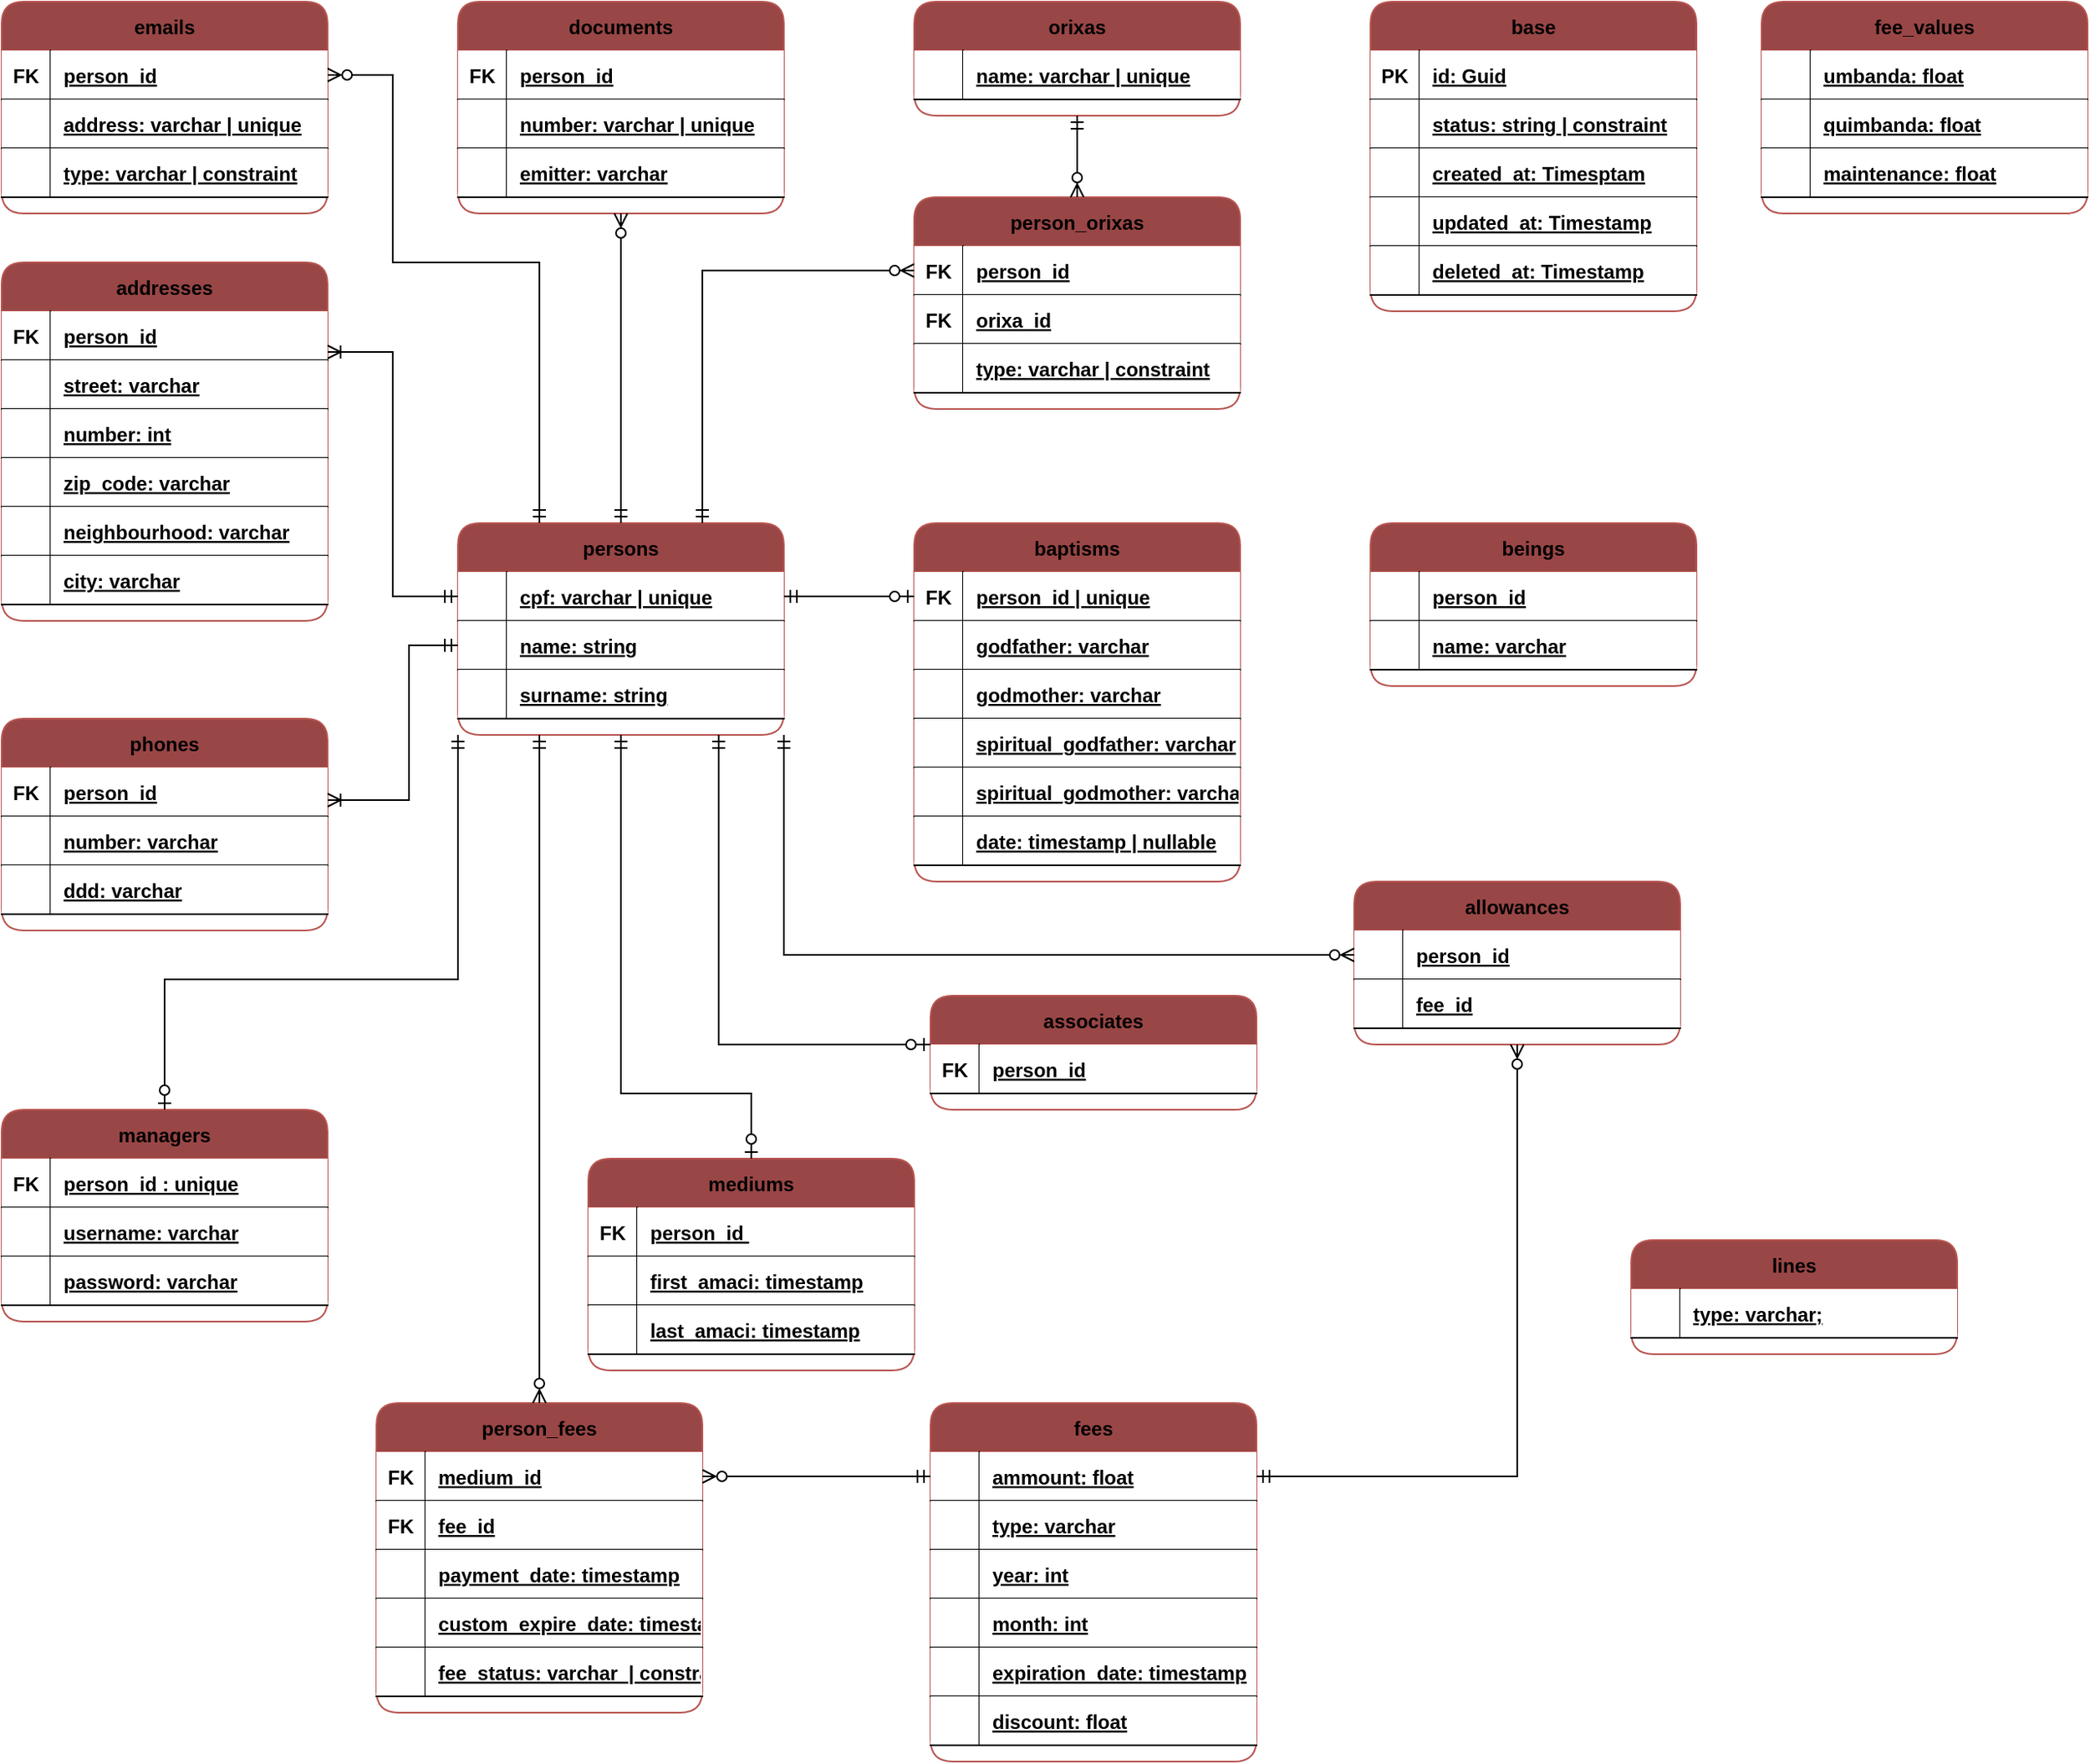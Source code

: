 <mxfile version="20.5.3" type="embed"><diagram id="23iRSUPoRavnBvh4doch" name="Page-1"><mxGraphModel dx="1576" dy="907" grid="1" gridSize="10" guides="1" tooltips="1" connect="1" arrows="1" fold="1" page="1" pageScale="1" pageWidth="5000" pageHeight="5000" math="0" shadow="0"><root><mxCell id="0"/><mxCell id="1" parent="0"/><mxCell id="2" value="persons" style="shape=table;startSize=30;container=1;collapsible=1;childLayout=tableLayout;fixedRows=1;rowLines=0;fontStyle=1;align=center;resizeLast=1;fillColor=#994646;strokeColor=#b85450;rounded=1;gradientColor=none;" parent="1" vertex="1"><mxGeometry x="320" y="320" width="200" height="130" as="geometry"/></mxCell><mxCell id="6" value="" style="shape=tableRow;horizontal=0;startSize=0;swimlaneHead=0;swimlaneBody=0;fillColor=none;collapsible=0;dropTarget=0;points=[[0,0.5],[1,0.5]];portConstraint=eastwest;top=0;left=0;right=0;bottom=0;" parent="2" vertex="1"><mxGeometry y="30" width="200" height="30" as="geometry"/></mxCell><mxCell id="7" value="" style="shape=partialRectangle;connectable=0;top=0;left=0;bottom=1;right=1;editable=1;overflow=hidden;fontStyle=1" parent="6" vertex="1"><mxGeometry width="30" height="30" as="geometry"><mxRectangle width="30" height="30" as="alternateBounds"/></mxGeometry></mxCell><mxCell id="8" value="cpf: varchar | unique" style="shape=partialRectangle;connectable=0;top=0;left=0;bottom=1;right=0;align=left;spacingLeft=6;overflow=hidden;fontStyle=5" parent="6" vertex="1"><mxGeometry x="30" width="170" height="30" as="geometry"><mxRectangle width="170" height="30" as="alternateBounds"/></mxGeometry></mxCell><mxCell id="109" value="" style="shape=tableRow;horizontal=0;startSize=0;swimlaneHead=0;swimlaneBody=0;fillColor=none;collapsible=0;dropTarget=0;points=[[0,0.5],[1,0.5]];portConstraint=eastwest;top=0;left=0;right=0;bottom=0;" parent="2" vertex="1"><mxGeometry y="60" width="200" height="30" as="geometry"/></mxCell><mxCell id="110" value="" style="shape=partialRectangle;connectable=0;top=0;left=0;bottom=1;right=1;editable=1;overflow=hidden;fontStyle=1" parent="109" vertex="1"><mxGeometry width="30" height="30" as="geometry"><mxRectangle width="30" height="30" as="alternateBounds"/></mxGeometry></mxCell><mxCell id="111" value="name: string" style="shape=partialRectangle;connectable=0;top=0;left=0;bottom=1;right=0;align=left;spacingLeft=6;overflow=hidden;fontStyle=5" parent="109" vertex="1"><mxGeometry x="30" width="170" height="30" as="geometry"><mxRectangle width="170" height="30" as="alternateBounds"/></mxGeometry></mxCell><mxCell id="9" value="" style="shape=tableRow;horizontal=0;startSize=0;swimlaneHead=0;swimlaneBody=0;fillColor=none;collapsible=0;dropTarget=0;points=[[0,0.5],[1,0.5]];portConstraint=eastwest;top=0;left=0;right=0;bottom=0;" parent="2" vertex="1"><mxGeometry y="90" width="200" height="30" as="geometry"/></mxCell><mxCell id="10" value="" style="shape=partialRectangle;connectable=0;top=0;left=0;bottom=1;right=1;editable=1;overflow=hidden;fontStyle=1" parent="9" vertex="1"><mxGeometry width="30" height="30" as="geometry"><mxRectangle width="30" height="30" as="alternateBounds"/></mxGeometry></mxCell><mxCell id="11" value="surname: string" style="shape=partialRectangle;connectable=0;top=0;left=0;bottom=1;right=0;align=left;spacingLeft=6;overflow=hidden;fontStyle=5" parent="9" vertex="1"><mxGeometry x="30" width="170" height="30" as="geometry"><mxRectangle width="170" height="30" as="alternateBounds"/></mxGeometry></mxCell><mxCell id="12" value="documents" style="shape=table;startSize=30;container=1;collapsible=1;childLayout=tableLayout;fixedRows=1;rowLines=0;fontStyle=1;align=center;resizeLast=1;fillColor=#994646;strokeColor=#b85450;rounded=1;gradientColor=none;" parent="1" vertex="1"><mxGeometry x="320" width="200" height="130" as="geometry"/></mxCell><mxCell id="13" value="" style="shape=tableRow;horizontal=0;startSize=0;swimlaneHead=0;swimlaneBody=0;fillColor=none;collapsible=0;dropTarget=0;points=[[0,0.5],[1,0.5]];portConstraint=eastwest;top=0;left=0;right=0;bottom=0;" parent="12" vertex="1"><mxGeometry y="30" width="200" height="30" as="geometry"/></mxCell><mxCell id="14" value="FK" style="shape=partialRectangle;connectable=0;top=0;left=0;bottom=1;right=1;editable=1;overflow=hidden;fontStyle=1" parent="13" vertex="1"><mxGeometry width="30" height="30" as="geometry"><mxRectangle width="30" height="30" as="alternateBounds"/></mxGeometry></mxCell><mxCell id="15" value="person_id" style="shape=partialRectangle;connectable=0;top=0;left=0;bottom=1;right=0;align=left;spacingLeft=6;overflow=hidden;fontStyle=5" parent="13" vertex="1"><mxGeometry x="30" width="170" height="30" as="geometry"><mxRectangle width="170" height="30" as="alternateBounds"/></mxGeometry></mxCell><mxCell id="87" value="" style="shape=tableRow;horizontal=0;startSize=0;swimlaneHead=0;swimlaneBody=0;fillColor=none;collapsible=0;dropTarget=0;points=[[0,0.5],[1,0.5]];portConstraint=eastwest;top=0;left=0;right=0;bottom=0;" parent="12" vertex="1"><mxGeometry y="60" width="200" height="30" as="geometry"/></mxCell><mxCell id="88" value="" style="shape=partialRectangle;connectable=0;top=0;left=0;bottom=1;right=1;editable=1;overflow=hidden;fontStyle=1" parent="87" vertex="1"><mxGeometry width="30" height="30" as="geometry"><mxRectangle width="30" height="30" as="alternateBounds"/></mxGeometry></mxCell><mxCell id="89" value="number: varchar | unique" style="shape=partialRectangle;connectable=0;top=0;left=0;bottom=1;right=0;align=left;spacingLeft=6;overflow=hidden;fontStyle=5" parent="87" vertex="1"><mxGeometry x="30" width="170" height="30" as="geometry"><mxRectangle width="170" height="30" as="alternateBounds"/></mxGeometry></mxCell><mxCell id="66" value="" style="shape=tableRow;horizontal=0;startSize=0;swimlaneHead=0;swimlaneBody=0;fillColor=none;collapsible=0;dropTarget=0;points=[[0,0.5],[1,0.5]];portConstraint=eastwest;top=0;left=0;right=0;bottom=0;" parent="12" vertex="1"><mxGeometry y="90" width="200" height="30" as="geometry"/></mxCell><mxCell id="67" value="" style="shape=partialRectangle;connectable=0;top=0;left=0;bottom=1;right=1;editable=1;overflow=hidden;fontStyle=1" parent="66" vertex="1"><mxGeometry width="30" height="30" as="geometry"><mxRectangle width="30" height="30" as="alternateBounds"/></mxGeometry></mxCell><mxCell id="68" value="emitter: varchar" style="shape=partialRectangle;connectable=0;top=0;left=0;bottom=1;right=0;align=left;spacingLeft=6;overflow=hidden;fontStyle=5" parent="66" vertex="1"><mxGeometry x="30" width="170" height="30" as="geometry"><mxRectangle width="170" height="30" as="alternateBounds"/></mxGeometry></mxCell><mxCell id="16" value="base" style="shape=table;startSize=30;container=1;collapsible=1;childLayout=tableLayout;fixedRows=1;rowLines=0;fontStyle=1;align=center;resizeLast=1;fillColor=#994646;strokeColor=#b85450;rounded=1;gradientColor=none;" parent="1" vertex="1"><mxGeometry x="880" width="200" height="190" as="geometry"/></mxCell><mxCell id="17" value="" style="shape=tableRow;horizontal=0;startSize=0;swimlaneHead=0;swimlaneBody=0;fillColor=none;collapsible=0;dropTarget=0;points=[[0,0.5],[1,0.5]];portConstraint=eastwest;top=0;left=0;right=0;bottom=0;" parent="16" vertex="1"><mxGeometry y="30" width="200" height="30" as="geometry"/></mxCell><mxCell id="18" value="PK" style="shape=partialRectangle;connectable=0;top=0;left=0;bottom=1;right=1;editable=1;overflow=hidden;fontStyle=1" parent="17" vertex="1"><mxGeometry width="30" height="30" as="geometry"><mxRectangle width="30" height="30" as="alternateBounds"/></mxGeometry></mxCell><mxCell id="19" value="id: Guid" style="shape=partialRectangle;connectable=0;top=0;left=0;bottom=1;right=0;align=left;spacingLeft=6;overflow=hidden;fontStyle=5" parent="17" vertex="1"><mxGeometry x="30" width="170" height="30" as="geometry"><mxRectangle width="170" height="30" as="alternateBounds"/></mxGeometry></mxCell><mxCell id="20" value="" style="shape=tableRow;horizontal=0;startSize=0;swimlaneHead=0;swimlaneBody=0;fillColor=none;collapsible=0;dropTarget=0;points=[[0,0.5],[1,0.5]];portConstraint=eastwest;top=0;left=0;right=0;bottom=0;" parent="16" vertex="1"><mxGeometry y="60" width="200" height="30" as="geometry"/></mxCell><mxCell id="21" value="" style="shape=partialRectangle;connectable=0;top=0;left=0;bottom=1;right=1;editable=1;overflow=hidden;fontStyle=1" parent="20" vertex="1"><mxGeometry width="30" height="30" as="geometry"><mxRectangle width="30" height="30" as="alternateBounds"/></mxGeometry></mxCell><mxCell id="22" value="status: string | constraint" style="shape=partialRectangle;connectable=0;top=0;left=0;bottom=1;right=0;align=left;spacingLeft=6;overflow=hidden;fontStyle=5" parent="20" vertex="1"><mxGeometry x="30" width="170" height="30" as="geometry"><mxRectangle width="170" height="30" as="alternateBounds"/></mxGeometry></mxCell><mxCell id="23" value="" style="shape=tableRow;horizontal=0;startSize=0;swimlaneHead=0;swimlaneBody=0;fillColor=none;collapsible=0;dropTarget=0;points=[[0,0.5],[1,0.5]];portConstraint=eastwest;top=0;left=0;right=0;bottom=0;" parent="16" vertex="1"><mxGeometry y="90" width="200" height="30" as="geometry"/></mxCell><mxCell id="24" value="" style="shape=partialRectangle;connectable=0;top=0;left=0;bottom=1;right=1;editable=1;overflow=hidden;fontStyle=1" parent="23" vertex="1"><mxGeometry width="30" height="30" as="geometry"><mxRectangle width="30" height="30" as="alternateBounds"/></mxGeometry></mxCell><mxCell id="25" value="created_at: Timesptam" style="shape=partialRectangle;connectable=0;top=0;left=0;bottom=1;right=0;align=left;spacingLeft=6;overflow=hidden;fontStyle=5" parent="23" vertex="1"><mxGeometry x="30" width="170" height="30" as="geometry"><mxRectangle width="170" height="30" as="alternateBounds"/></mxGeometry></mxCell><mxCell id="26" value="" style="shape=tableRow;horizontal=0;startSize=0;swimlaneHead=0;swimlaneBody=0;fillColor=none;collapsible=0;dropTarget=0;points=[[0,0.5],[1,0.5]];portConstraint=eastwest;top=0;left=0;right=0;bottom=0;" parent="16" vertex="1"><mxGeometry y="120" width="200" height="30" as="geometry"/></mxCell><mxCell id="27" value="" style="shape=partialRectangle;connectable=0;top=0;left=0;bottom=1;right=1;editable=1;overflow=hidden;fontStyle=1" parent="26" vertex="1"><mxGeometry width="30" height="30" as="geometry"><mxRectangle width="30" height="30" as="alternateBounds"/></mxGeometry></mxCell><mxCell id="28" value="updated_at: Timestamp" style="shape=partialRectangle;connectable=0;top=0;left=0;bottom=1;right=0;align=left;spacingLeft=6;overflow=hidden;fontStyle=5" parent="26" vertex="1"><mxGeometry x="30" width="170" height="30" as="geometry"><mxRectangle width="170" height="30" as="alternateBounds"/></mxGeometry></mxCell><mxCell id="29" value="" style="shape=tableRow;horizontal=0;startSize=0;swimlaneHead=0;swimlaneBody=0;fillColor=none;collapsible=0;dropTarget=0;points=[[0,0.5],[1,0.5]];portConstraint=eastwest;top=0;left=0;right=0;bottom=0;" parent="16" vertex="1"><mxGeometry y="150" width="200" height="30" as="geometry"/></mxCell><mxCell id="30" value="" style="shape=partialRectangle;connectable=0;top=0;left=0;bottom=1;right=1;editable=1;overflow=hidden;fontStyle=1" parent="29" vertex="1"><mxGeometry width="30" height="30" as="geometry"><mxRectangle width="30" height="30" as="alternateBounds"/></mxGeometry></mxCell><mxCell id="31" value="deleted_at: Timestamp" style="shape=partialRectangle;connectable=0;top=0;left=0;bottom=1;right=0;align=left;spacingLeft=6;overflow=hidden;fontStyle=5" parent="29" vertex="1"><mxGeometry x="30" width="170" height="30" as="geometry"><mxRectangle width="170" height="30" as="alternateBounds"/></mxGeometry></mxCell><mxCell id="32" value="managers" style="shape=table;startSize=30;container=1;collapsible=1;childLayout=tableLayout;fixedRows=1;rowLines=0;fontStyle=1;align=center;resizeLast=1;fillColor=#994646;strokeColor=#b85450;rounded=1;gradientColor=none;" parent="1" vertex="1"><mxGeometry x="40" y="680" width="200" height="130" as="geometry"/></mxCell><mxCell id="69" value="" style="shape=tableRow;horizontal=0;startSize=0;swimlaneHead=0;swimlaneBody=0;fillColor=none;collapsible=0;dropTarget=0;points=[[0,0.5],[1,0.5]];portConstraint=eastwest;top=0;left=0;right=0;bottom=0;" parent="32" vertex="1"><mxGeometry y="30" width="200" height="30" as="geometry"/></mxCell><mxCell id="70" value="FK" style="shape=partialRectangle;connectable=0;top=0;left=0;bottom=1;right=1;editable=1;overflow=hidden;fontStyle=1" parent="69" vertex="1"><mxGeometry width="30" height="30" as="geometry"><mxRectangle width="30" height="30" as="alternateBounds"/></mxGeometry></mxCell><mxCell id="71" value="person_id : unique" style="shape=partialRectangle;connectable=0;top=0;left=0;bottom=1;right=0;align=left;spacingLeft=6;overflow=hidden;fontStyle=5" parent="69" vertex="1"><mxGeometry x="30" width="170" height="30" as="geometry"><mxRectangle width="170" height="30" as="alternateBounds"/></mxGeometry></mxCell><mxCell id="75" value="" style="shape=tableRow;horizontal=0;startSize=0;swimlaneHead=0;swimlaneBody=0;fillColor=none;collapsible=0;dropTarget=0;points=[[0,0.5],[1,0.5]];portConstraint=eastwest;top=0;left=0;right=0;bottom=0;" parent="32" vertex="1"><mxGeometry y="60" width="200" height="30" as="geometry"/></mxCell><mxCell id="76" value="" style="shape=partialRectangle;connectable=0;top=0;left=0;bottom=1;right=1;editable=1;overflow=hidden;fontStyle=1" parent="75" vertex="1"><mxGeometry width="30" height="30" as="geometry"><mxRectangle width="30" height="30" as="alternateBounds"/></mxGeometry></mxCell><mxCell id="77" value="username: varchar" style="shape=partialRectangle;connectable=0;top=0;left=0;bottom=1;right=0;align=left;spacingLeft=6;overflow=hidden;fontStyle=5" parent="75" vertex="1"><mxGeometry x="30" width="170" height="30" as="geometry"><mxRectangle width="170" height="30" as="alternateBounds"/></mxGeometry></mxCell><mxCell id="33" value="" style="shape=tableRow;horizontal=0;startSize=0;swimlaneHead=0;swimlaneBody=0;fillColor=none;collapsible=0;dropTarget=0;points=[[0,0.5],[1,0.5]];portConstraint=eastwest;top=0;left=0;right=0;bottom=0;" parent="32" vertex="1"><mxGeometry y="90" width="200" height="30" as="geometry"/></mxCell><mxCell id="34" value="" style="shape=partialRectangle;connectable=0;top=0;left=0;bottom=1;right=1;editable=1;overflow=hidden;fontStyle=1" parent="33" vertex="1"><mxGeometry width="30" height="30" as="geometry"><mxRectangle width="30" height="30" as="alternateBounds"/></mxGeometry></mxCell><mxCell id="35" value="password: varchar" style="shape=partialRectangle;connectable=0;top=0;left=0;bottom=1;right=0;align=left;spacingLeft=6;overflow=hidden;fontStyle=5" parent="33" vertex="1"><mxGeometry x="30" width="170" height="30" as="geometry"><mxRectangle width="170" height="30" as="alternateBounds"/></mxGeometry></mxCell><mxCell id="36" value="mediums" style="shape=table;startSize=30;container=1;collapsible=1;childLayout=tableLayout;fixedRows=1;rowLines=0;fontStyle=1;align=center;resizeLast=1;fillColor=#994646;strokeColor=#b85450;rounded=1;gradientColor=none;" parent="1" vertex="1"><mxGeometry x="400" y="710" width="200" height="130" as="geometry"/></mxCell><mxCell id="37" value="" style="shape=tableRow;horizontal=0;startSize=0;swimlaneHead=0;swimlaneBody=0;fillColor=none;collapsible=0;dropTarget=0;points=[[0,0.5],[1,0.5]];portConstraint=eastwest;top=0;left=0;right=0;bottom=0;" parent="36" vertex="1"><mxGeometry y="30" width="200" height="30" as="geometry"/></mxCell><mxCell id="38" value="FK" style="shape=partialRectangle;connectable=0;top=0;left=0;bottom=1;right=1;editable=1;overflow=hidden;fontStyle=1" parent="37" vertex="1"><mxGeometry width="30" height="30" as="geometry"><mxRectangle width="30" height="30" as="alternateBounds"/></mxGeometry></mxCell><mxCell id="39" value="person_id " style="shape=partialRectangle;connectable=0;top=0;left=0;bottom=1;right=0;align=left;spacingLeft=6;overflow=hidden;fontStyle=5" parent="37" vertex="1"><mxGeometry x="30" width="170" height="30" as="geometry"><mxRectangle width="170" height="30" as="alternateBounds"/></mxGeometry></mxCell><mxCell id="184" value="" style="shape=tableRow;horizontal=0;startSize=0;swimlaneHead=0;swimlaneBody=0;fillColor=none;collapsible=0;dropTarget=0;points=[[0,0.5],[1,0.5]];portConstraint=eastwest;top=0;left=0;right=0;bottom=0;" vertex="1" parent="36"><mxGeometry y="60" width="200" height="30" as="geometry"/></mxCell><mxCell id="185" value="" style="shape=partialRectangle;connectable=0;top=0;left=0;bottom=1;right=1;editable=1;overflow=hidden;fontStyle=1" vertex="1" parent="184"><mxGeometry width="30" height="30" as="geometry"><mxRectangle width="30" height="30" as="alternateBounds"/></mxGeometry></mxCell><mxCell id="186" value="first_amaci: timestamp" style="shape=partialRectangle;connectable=0;top=0;left=0;bottom=1;right=0;align=left;spacingLeft=6;overflow=hidden;fontStyle=5" vertex="1" parent="184"><mxGeometry x="30" width="170" height="30" as="geometry"><mxRectangle width="170" height="30" as="alternateBounds"/></mxGeometry></mxCell><mxCell id="190" value="" style="shape=tableRow;horizontal=0;startSize=0;swimlaneHead=0;swimlaneBody=0;fillColor=none;collapsible=0;dropTarget=0;points=[[0,0.5],[1,0.5]];portConstraint=eastwest;top=0;left=0;right=0;bottom=0;" vertex="1" parent="36"><mxGeometry y="90" width="200" height="30" as="geometry"/></mxCell><mxCell id="191" value="" style="shape=partialRectangle;connectable=0;top=0;left=0;bottom=1;right=1;editable=1;overflow=hidden;fontStyle=1" vertex="1" parent="190"><mxGeometry width="30" height="30" as="geometry"><mxRectangle width="30" height="30" as="alternateBounds"/></mxGeometry></mxCell><mxCell id="192" value="last_amaci: timestamp" style="shape=partialRectangle;connectable=0;top=0;left=0;bottom=1;right=0;align=left;spacingLeft=6;overflow=hidden;fontStyle=5" vertex="1" parent="190"><mxGeometry x="30" width="170" height="30" as="geometry"><mxRectangle width="170" height="30" as="alternateBounds"/></mxGeometry></mxCell><mxCell id="40" value="associates" style="shape=table;startSize=30;container=1;collapsible=1;childLayout=tableLayout;fixedRows=1;rowLines=0;fontStyle=1;align=center;resizeLast=1;fillColor=#994646;strokeColor=#b85450;rounded=1;gradientColor=none;" parent="1" vertex="1"><mxGeometry x="610" y="610" width="200" height="70" as="geometry"/></mxCell><mxCell id="41" value="" style="shape=tableRow;horizontal=0;startSize=0;swimlaneHead=0;swimlaneBody=0;fillColor=none;collapsible=0;dropTarget=0;points=[[0,0.5],[1,0.5]];portConstraint=eastwest;top=0;left=0;right=0;bottom=0;" parent="40" vertex="1"><mxGeometry y="30" width="200" height="30" as="geometry"/></mxCell><mxCell id="42" value="FK" style="shape=partialRectangle;connectable=0;top=0;left=0;bottom=1;right=1;editable=1;overflow=hidden;fontStyle=1" parent="41" vertex="1"><mxGeometry width="30" height="30" as="geometry"><mxRectangle width="30" height="30" as="alternateBounds"/></mxGeometry></mxCell><mxCell id="43" value="person_id" style="shape=partialRectangle;connectable=0;top=0;left=0;bottom=1;right=0;align=left;spacingLeft=6;overflow=hidden;fontStyle=5" parent="41" vertex="1"><mxGeometry x="30" width="170" height="30" as="geometry"><mxRectangle width="170" height="30" as="alternateBounds"/></mxGeometry></mxCell><mxCell id="44" value="addresses" style="shape=table;startSize=30;container=1;collapsible=1;childLayout=tableLayout;fixedRows=1;rowLines=0;fontStyle=1;align=center;resizeLast=1;fillColor=#994646;strokeColor=#b85450;rounded=1;gradientColor=none;" parent="1" vertex="1"><mxGeometry x="40" y="160" width="200" height="220" as="geometry"/></mxCell><mxCell id="84" value="" style="shape=tableRow;horizontal=0;startSize=0;swimlaneHead=0;swimlaneBody=0;fillColor=none;collapsible=0;dropTarget=0;points=[[0,0.5],[1,0.5]];portConstraint=eastwest;top=0;left=0;right=0;bottom=0;" parent="44" vertex="1"><mxGeometry y="30" width="200" height="30" as="geometry"/></mxCell><mxCell id="85" value="FK" style="shape=partialRectangle;connectable=0;top=0;left=0;bottom=1;right=1;editable=1;overflow=hidden;fontStyle=1" parent="84" vertex="1"><mxGeometry width="30" height="30" as="geometry"><mxRectangle width="30" height="30" as="alternateBounds"/></mxGeometry></mxCell><mxCell id="86" value="person_id" style="shape=partialRectangle;connectable=0;top=0;left=0;bottom=1;right=0;align=left;spacingLeft=6;overflow=hidden;fontStyle=5" parent="84" vertex="1"><mxGeometry x="30" width="170" height="30" as="geometry"><mxRectangle width="170" height="30" as="alternateBounds"/></mxGeometry></mxCell><mxCell id="99" value="" style="shape=tableRow;horizontal=0;startSize=0;swimlaneHead=0;swimlaneBody=0;fillColor=none;collapsible=0;dropTarget=0;points=[[0,0.5],[1,0.5]];portConstraint=eastwest;top=0;left=0;right=0;bottom=0;" parent="44" vertex="1"><mxGeometry y="60" width="200" height="30" as="geometry"/></mxCell><mxCell id="100" value="" style="shape=partialRectangle;connectable=0;top=0;left=0;bottom=1;right=1;editable=1;overflow=hidden;fontStyle=1" parent="99" vertex="1"><mxGeometry width="30" height="30" as="geometry"><mxRectangle width="30" height="30" as="alternateBounds"/></mxGeometry></mxCell><mxCell id="101" value="street: varchar" style="shape=partialRectangle;connectable=0;top=0;left=0;bottom=1;right=0;align=left;spacingLeft=6;overflow=hidden;fontStyle=5" parent="99" vertex="1"><mxGeometry x="30" width="170" height="30" as="geometry"><mxRectangle width="170" height="30" as="alternateBounds"/></mxGeometry></mxCell><mxCell id="78" value="" style="shape=tableRow;horizontal=0;startSize=0;swimlaneHead=0;swimlaneBody=0;fillColor=none;collapsible=0;dropTarget=0;points=[[0,0.5],[1,0.5]];portConstraint=eastwest;top=0;left=0;right=0;bottom=0;" parent="44" vertex="1"><mxGeometry y="90" width="200" height="30" as="geometry"/></mxCell><mxCell id="79" value="" style="shape=partialRectangle;connectable=0;top=0;left=0;bottom=1;right=1;editable=1;overflow=hidden;fontStyle=1" parent="78" vertex="1"><mxGeometry width="30" height="30" as="geometry"><mxRectangle width="30" height="30" as="alternateBounds"/></mxGeometry></mxCell><mxCell id="80" value="number: int" style="shape=partialRectangle;connectable=0;top=0;left=0;bottom=1;right=0;align=left;spacingLeft=6;overflow=hidden;fontStyle=5" parent="78" vertex="1"><mxGeometry x="30" width="170" height="30" as="geometry"><mxRectangle width="170" height="30" as="alternateBounds"/></mxGeometry></mxCell><mxCell id="81" value="" style="shape=tableRow;horizontal=0;startSize=0;swimlaneHead=0;swimlaneBody=0;fillColor=none;collapsible=0;dropTarget=0;points=[[0,0.5],[1,0.5]];portConstraint=eastwest;top=0;left=0;right=0;bottom=0;" parent="44" vertex="1"><mxGeometry y="120" width="200" height="30" as="geometry"/></mxCell><mxCell id="82" value="" style="shape=partialRectangle;connectable=0;top=0;left=0;bottom=1;right=1;editable=1;overflow=hidden;fontStyle=1" parent="81" vertex="1"><mxGeometry width="30" height="30" as="geometry"><mxRectangle width="30" height="30" as="alternateBounds"/></mxGeometry></mxCell><mxCell id="83" value="zip_code: varchar" style="shape=partialRectangle;connectable=0;top=0;left=0;bottom=1;right=0;align=left;spacingLeft=6;overflow=hidden;fontStyle=5" parent="81" vertex="1"><mxGeometry x="30" width="170" height="30" as="geometry"><mxRectangle width="170" height="30" as="alternateBounds"/></mxGeometry></mxCell><mxCell id="96" value="" style="shape=tableRow;horizontal=0;startSize=0;swimlaneHead=0;swimlaneBody=0;fillColor=none;collapsible=0;dropTarget=0;points=[[0,0.5],[1,0.5]];portConstraint=eastwest;top=0;left=0;right=0;bottom=0;" parent="44" vertex="1"><mxGeometry y="150" width="200" height="30" as="geometry"/></mxCell><mxCell id="97" value="" style="shape=partialRectangle;connectable=0;top=0;left=0;bottom=1;right=1;editable=1;overflow=hidden;fontStyle=1" parent="96" vertex="1"><mxGeometry width="30" height="30" as="geometry"><mxRectangle width="30" height="30" as="alternateBounds"/></mxGeometry></mxCell><mxCell id="98" value="neighbourhood: varchar" style="shape=partialRectangle;connectable=0;top=0;left=0;bottom=1;right=0;align=left;spacingLeft=6;overflow=hidden;fontStyle=5" parent="96" vertex="1"><mxGeometry x="30" width="170" height="30" as="geometry"><mxRectangle width="170" height="30" as="alternateBounds"/></mxGeometry></mxCell><mxCell id="45" value="" style="shape=tableRow;horizontal=0;startSize=0;swimlaneHead=0;swimlaneBody=0;fillColor=none;collapsible=0;dropTarget=0;points=[[0,0.5],[1,0.5]];portConstraint=eastwest;top=0;left=0;right=0;bottom=0;" parent="44" vertex="1"><mxGeometry y="180" width="200" height="30" as="geometry"/></mxCell><mxCell id="46" value="" style="shape=partialRectangle;connectable=0;top=0;left=0;bottom=1;right=1;editable=1;overflow=hidden;fontStyle=1" parent="45" vertex="1"><mxGeometry width="30" height="30" as="geometry"><mxRectangle width="30" height="30" as="alternateBounds"/></mxGeometry></mxCell><mxCell id="47" value="city: varchar" style="shape=partialRectangle;connectable=0;top=0;left=0;bottom=1;right=0;align=left;spacingLeft=6;overflow=hidden;fontStyle=5" parent="45" vertex="1"><mxGeometry x="30" width="170" height="30" as="geometry"><mxRectangle width="170" height="30" as="alternateBounds"/></mxGeometry></mxCell><mxCell id="48" value="phones" style="shape=table;startSize=30;container=1;collapsible=1;childLayout=tableLayout;fixedRows=1;rowLines=0;fontStyle=1;align=center;resizeLast=1;fillColor=#994646;strokeColor=#b85450;rounded=1;gradientColor=none;" parent="1" vertex="1"><mxGeometry x="40" y="440" width="200" height="130" as="geometry"/></mxCell><mxCell id="90" value="" style="shape=tableRow;horizontal=0;startSize=0;swimlaneHead=0;swimlaneBody=0;fillColor=none;collapsible=0;dropTarget=0;points=[[0,0.5],[1,0.5]];portConstraint=eastwest;top=0;left=0;right=0;bottom=0;" parent="48" vertex="1"><mxGeometry y="30" width="200" height="30" as="geometry"/></mxCell><mxCell id="91" value="FK" style="shape=partialRectangle;connectable=0;top=0;left=0;bottom=1;right=1;editable=1;overflow=hidden;fontStyle=1" parent="90" vertex="1"><mxGeometry width="30" height="30" as="geometry"><mxRectangle width="30" height="30" as="alternateBounds"/></mxGeometry></mxCell><mxCell id="92" value="person_id" style="shape=partialRectangle;connectable=0;top=0;left=0;bottom=1;right=0;align=left;spacingLeft=6;overflow=hidden;fontStyle=5" parent="90" vertex="1"><mxGeometry x="30" width="170" height="30" as="geometry"><mxRectangle width="170" height="30" as="alternateBounds"/></mxGeometry></mxCell><mxCell id="63" value="" style="shape=tableRow;horizontal=0;startSize=0;swimlaneHead=0;swimlaneBody=0;fillColor=none;collapsible=0;dropTarget=0;points=[[0,0.5],[1,0.5]];portConstraint=eastwest;top=0;left=0;right=0;bottom=0;" parent="48" vertex="1"><mxGeometry y="60" width="200" height="30" as="geometry"/></mxCell><mxCell id="64" value="" style="shape=partialRectangle;connectable=0;top=0;left=0;bottom=1;right=1;editable=1;overflow=hidden;fontStyle=1" parent="63" vertex="1"><mxGeometry width="30" height="30" as="geometry"><mxRectangle width="30" height="30" as="alternateBounds"/></mxGeometry></mxCell><mxCell id="65" value="number: varchar" style="shape=partialRectangle;connectable=0;top=0;left=0;bottom=1;right=0;align=left;spacingLeft=6;overflow=hidden;fontStyle=5" parent="63" vertex="1"><mxGeometry x="30" width="170" height="30" as="geometry"><mxRectangle width="170" height="30" as="alternateBounds"/></mxGeometry></mxCell><mxCell id="49" value="" style="shape=tableRow;horizontal=0;startSize=0;swimlaneHead=0;swimlaneBody=0;fillColor=none;collapsible=0;dropTarget=0;points=[[0,0.5],[1,0.5]];portConstraint=eastwest;top=0;left=0;right=0;bottom=0;" parent="48" vertex="1"><mxGeometry y="90" width="200" height="30" as="geometry"/></mxCell><mxCell id="50" value="" style="shape=partialRectangle;connectable=0;top=0;left=0;bottom=1;right=1;editable=1;overflow=hidden;fontStyle=1" parent="49" vertex="1"><mxGeometry width="30" height="30" as="geometry"><mxRectangle width="30" height="30" as="alternateBounds"/></mxGeometry></mxCell><mxCell id="51" value="ddd: varchar" style="shape=partialRectangle;connectable=0;top=0;left=0;bottom=1;right=0;align=left;spacingLeft=6;overflow=hidden;fontStyle=5" parent="49" vertex="1"><mxGeometry x="30" width="170" height="30" as="geometry"><mxRectangle width="170" height="30" as="alternateBounds"/></mxGeometry></mxCell><mxCell id="52" value="emails" style="shape=table;startSize=30;container=1;collapsible=1;childLayout=tableLayout;fixedRows=1;rowLines=0;fontStyle=1;align=center;resizeLast=1;fillColor=#994646;strokeColor=#b85450;rounded=1;gradientColor=none;" parent="1" vertex="1"><mxGeometry x="40" width="200" height="130" as="geometry"/></mxCell><mxCell id="93" value="" style="shape=tableRow;horizontal=0;startSize=0;swimlaneHead=0;swimlaneBody=0;fillColor=none;collapsible=0;dropTarget=0;points=[[0,0.5],[1,0.5]];portConstraint=eastwest;top=0;left=0;right=0;bottom=0;" parent="52" vertex="1"><mxGeometry y="30" width="200" height="30" as="geometry"/></mxCell><mxCell id="94" value="FK" style="shape=partialRectangle;connectable=0;top=0;left=0;bottom=1;right=1;editable=1;overflow=hidden;fontStyle=1" parent="93" vertex="1"><mxGeometry width="30" height="30" as="geometry"><mxRectangle width="30" height="30" as="alternateBounds"/></mxGeometry></mxCell><mxCell id="95" value="person_id" style="shape=partialRectangle;connectable=0;top=0;left=0;bottom=1;right=0;align=left;spacingLeft=6;overflow=hidden;fontStyle=5" parent="93" vertex="1"><mxGeometry x="30" width="170" height="30" as="geometry"><mxRectangle width="170" height="30" as="alternateBounds"/></mxGeometry></mxCell><mxCell id="60" value="" style="shape=tableRow;horizontal=0;startSize=0;swimlaneHead=0;swimlaneBody=0;fillColor=none;collapsible=0;dropTarget=0;points=[[0,0.5],[1,0.5]];portConstraint=eastwest;top=0;left=0;right=0;bottom=0;" parent="52" vertex="1"><mxGeometry y="60" width="200" height="30" as="geometry"/></mxCell><mxCell id="61" value="" style="shape=partialRectangle;connectable=0;top=0;left=0;bottom=1;right=1;editable=1;overflow=hidden;fontStyle=1" parent="60" vertex="1"><mxGeometry width="30" height="30" as="geometry"><mxRectangle width="30" height="30" as="alternateBounds"/></mxGeometry></mxCell><mxCell id="62" value="address: varchar | unique" style="shape=partialRectangle;connectable=0;top=0;left=0;bottom=1;right=0;align=left;spacingLeft=6;overflow=hidden;fontStyle=5" parent="60" vertex="1"><mxGeometry x="30" width="170" height="30" as="geometry"><mxRectangle width="170" height="30" as="alternateBounds"/></mxGeometry></mxCell><mxCell id="53" value="" style="shape=tableRow;horizontal=0;startSize=0;swimlaneHead=0;swimlaneBody=0;fillColor=none;collapsible=0;dropTarget=0;points=[[0,0.5],[1,0.5]];portConstraint=eastwest;top=0;left=0;right=0;bottom=0;" parent="52" vertex="1"><mxGeometry y="90" width="200" height="30" as="geometry"/></mxCell><mxCell id="54" value="" style="shape=partialRectangle;connectable=0;top=0;left=0;bottom=1;right=1;editable=1;overflow=hidden;fontStyle=1" parent="53" vertex="1"><mxGeometry width="30" height="30" as="geometry"><mxRectangle width="30" height="30" as="alternateBounds"/></mxGeometry></mxCell><mxCell id="55" value="type: varchar | constraint" style="shape=partialRectangle;connectable=0;top=0;left=0;bottom=1;right=0;align=left;spacingLeft=6;overflow=hidden;fontStyle=5" parent="53" vertex="1"><mxGeometry x="30" width="170" height="30" as="geometry"><mxRectangle width="170" height="30" as="alternateBounds"/></mxGeometry></mxCell><mxCell id="56" value="baptisms" style="shape=table;startSize=30;container=1;collapsible=1;childLayout=tableLayout;fixedRows=1;rowLines=0;fontStyle=1;align=center;resizeLast=1;fillColor=#994646;strokeColor=#b85450;rounded=1;gradientColor=none;" parent="1" vertex="1"><mxGeometry x="600" y="320" width="200" height="220" as="geometry"/></mxCell><mxCell id="57" value="" style="shape=tableRow;horizontal=0;startSize=0;swimlaneHead=0;swimlaneBody=0;fillColor=none;collapsible=0;dropTarget=0;points=[[0,0.5],[1,0.5]];portConstraint=eastwest;top=0;left=0;right=0;bottom=0;" parent="56" vertex="1"><mxGeometry y="30" width="200" height="30" as="geometry"/></mxCell><mxCell id="58" value="FK" style="shape=partialRectangle;connectable=0;top=0;left=0;bottom=1;right=1;editable=1;overflow=hidden;fontStyle=1" parent="57" vertex="1"><mxGeometry width="30" height="30" as="geometry"><mxRectangle width="30" height="30" as="alternateBounds"/></mxGeometry></mxCell><mxCell id="59" value="person_id | unique" style="shape=partialRectangle;connectable=0;top=0;left=0;bottom=1;right=0;align=left;spacingLeft=6;overflow=hidden;fontStyle=5" parent="57" vertex="1"><mxGeometry x="30" width="170" height="30" as="geometry"><mxRectangle width="170" height="30" as="alternateBounds"/></mxGeometry></mxCell><mxCell id="112" value="" style="shape=tableRow;horizontal=0;startSize=0;swimlaneHead=0;swimlaneBody=0;fillColor=none;collapsible=0;dropTarget=0;points=[[0,0.5],[1,0.5]];portConstraint=eastwest;top=0;left=0;right=0;bottom=0;" parent="56" vertex="1"><mxGeometry y="60" width="200" height="30" as="geometry"/></mxCell><mxCell id="113" value="" style="shape=partialRectangle;connectable=0;top=0;left=0;bottom=1;right=1;editable=1;overflow=hidden;fontStyle=1" parent="112" vertex="1"><mxGeometry width="30" height="30" as="geometry"><mxRectangle width="30" height="30" as="alternateBounds"/></mxGeometry></mxCell><mxCell id="114" value="godfather: varchar" style="shape=partialRectangle;connectable=0;top=0;left=0;bottom=1;right=0;align=left;spacingLeft=6;overflow=hidden;fontStyle=5" parent="112" vertex="1"><mxGeometry x="30" width="170" height="30" as="geometry"><mxRectangle width="170" height="30" as="alternateBounds"/></mxGeometry></mxCell><mxCell id="137" value="" style="shape=tableRow;horizontal=0;startSize=0;swimlaneHead=0;swimlaneBody=0;fillColor=none;collapsible=0;dropTarget=0;points=[[0,0.5],[1,0.5]];portConstraint=eastwest;top=0;left=0;right=0;bottom=0;" parent="56" vertex="1"><mxGeometry y="90" width="200" height="30" as="geometry"/></mxCell><mxCell id="138" value="" style="shape=partialRectangle;connectable=0;top=0;left=0;bottom=1;right=1;editable=1;overflow=hidden;fontStyle=1" parent="137" vertex="1"><mxGeometry width="30" height="30" as="geometry"><mxRectangle width="30" height="30" as="alternateBounds"/></mxGeometry></mxCell><mxCell id="139" value="godmother: varchar" style="shape=partialRectangle;connectable=0;top=0;left=0;bottom=1;right=0;align=left;spacingLeft=6;overflow=hidden;fontStyle=5" parent="137" vertex="1"><mxGeometry x="30" width="170" height="30" as="geometry"><mxRectangle width="170" height="30" as="alternateBounds"/></mxGeometry></mxCell><mxCell id="140" value="" style="shape=tableRow;horizontal=0;startSize=0;swimlaneHead=0;swimlaneBody=0;fillColor=none;collapsible=0;dropTarget=0;points=[[0,0.5],[1,0.5]];portConstraint=eastwest;top=0;left=0;right=0;bottom=0;" parent="56" vertex="1"><mxGeometry y="120" width="200" height="30" as="geometry"/></mxCell><mxCell id="141" value="" style="shape=partialRectangle;connectable=0;top=0;left=0;bottom=1;right=1;editable=1;overflow=hidden;fontStyle=1" parent="140" vertex="1"><mxGeometry width="30" height="30" as="geometry"><mxRectangle width="30" height="30" as="alternateBounds"/></mxGeometry></mxCell><mxCell id="142" value="spiritual_godfather: varchar" style="shape=partialRectangle;connectable=0;top=0;left=0;bottom=1;right=0;align=left;spacingLeft=6;overflow=hidden;fontStyle=5" parent="140" vertex="1"><mxGeometry x="30" width="170" height="30" as="geometry"><mxRectangle width="170" height="30" as="alternateBounds"/></mxGeometry></mxCell><mxCell id="143" value="" style="shape=tableRow;horizontal=0;startSize=0;swimlaneHead=0;swimlaneBody=0;fillColor=none;collapsible=0;dropTarget=0;points=[[0,0.5],[1,0.5]];portConstraint=eastwest;top=0;left=0;right=0;bottom=0;" parent="56" vertex="1"><mxGeometry y="150" width="200" height="30" as="geometry"/></mxCell><mxCell id="144" value="" style="shape=partialRectangle;connectable=0;top=0;left=0;bottom=1;right=1;editable=1;overflow=hidden;fontStyle=1" parent="143" vertex="1"><mxGeometry width="30" height="30" as="geometry"><mxRectangle width="30" height="30" as="alternateBounds"/></mxGeometry></mxCell><mxCell id="145" value="spiritual_godmother: varchar" style="shape=partialRectangle;connectable=0;top=0;left=0;bottom=1;right=0;align=left;spacingLeft=6;overflow=hidden;fontStyle=5" parent="143" vertex="1"><mxGeometry x="30" width="170" height="30" as="geometry"><mxRectangle width="170" height="30" as="alternateBounds"/></mxGeometry></mxCell><mxCell id="146" value="" style="shape=tableRow;horizontal=0;startSize=0;swimlaneHead=0;swimlaneBody=0;fillColor=none;collapsible=0;dropTarget=0;points=[[0,0.5],[1,0.5]];portConstraint=eastwest;top=0;left=0;right=0;bottom=0;" parent="56" vertex="1"><mxGeometry y="180" width="200" height="30" as="geometry"/></mxCell><mxCell id="147" value="" style="shape=partialRectangle;connectable=0;top=0;left=0;bottom=1;right=1;editable=1;overflow=hidden;fontStyle=1" parent="146" vertex="1"><mxGeometry width="30" height="30" as="geometry"><mxRectangle width="30" height="30" as="alternateBounds"/></mxGeometry></mxCell><mxCell id="148" value="date: timestamp | nullable" style="shape=partialRectangle;connectable=0;top=0;left=0;bottom=1;right=0;align=left;spacingLeft=6;overflow=hidden;fontStyle=5" parent="146" vertex="1"><mxGeometry x="30" width="170" height="30" as="geometry"><mxRectangle width="170" height="30" as="alternateBounds"/></mxGeometry></mxCell><mxCell id="115" value="" style="edgeStyle=orthogonalEdgeStyle;fontSize=12;html=1;endArrow=ERzeroToMany;startArrow=ERmandOne;rounded=0;exitX=0.25;exitY=0;exitDx=0;exitDy=0;entryX=1;entryY=0.5;entryDx=0;entryDy=0;elbow=vertical;" parent="1" source="2" target="93" edge="1"><mxGeometry width="100" height="100" relative="1" as="geometry"><mxPoint x="270" y="300" as="sourcePoint"/><mxPoint x="370" y="200" as="targetPoint"/><Array as="points"><mxPoint x="370" y="160"/><mxPoint x="280" y="160"/><mxPoint x="280" y="45"/></Array></mxGeometry></mxCell><mxCell id="116" value="" style="edgeStyle=orthogonalEdgeStyle;fontSize=12;html=1;endArrow=ERzeroToMany;startArrow=ERmandOne;rounded=0;entryX=0.5;entryY=1;entryDx=0;entryDy=0;exitX=0.5;exitY=0;exitDx=0;exitDy=0;" parent="1" source="2" target="12" edge="1"><mxGeometry width="100" height="100" relative="1" as="geometry"><mxPoint x="580" y="440" as="sourcePoint"/><mxPoint x="680" y="340" as="targetPoint"/></mxGeometry></mxCell><mxCell id="117" value="" style="edgeStyle=orthogonalEdgeStyle;fontSize=12;html=1;endArrow=ERzeroToOne;startArrow=ERmandOne;rounded=0;elbow=vertical;entryX=0.5;entryY=0;entryDx=0;entryDy=0;exitX=0;exitY=1;exitDx=0;exitDy=0;" parent="1" target="32" edge="1" source="2"><mxGeometry width="100" height="100" relative="1" as="geometry"><mxPoint x="350" y="450" as="sourcePoint"/><mxPoint x="410" y="485" as="targetPoint"/><Array as="points"><mxPoint x="320" y="600"/><mxPoint x="140" y="600"/></Array></mxGeometry></mxCell><mxCell id="118" value="" style="edgeStyle=orthogonalEdgeStyle;fontSize=12;html=1;endArrow=ERzeroToOne;startArrow=ERmandOne;rounded=0;elbow=vertical;entryX=0.5;entryY=0;entryDx=0;entryDy=0;exitX=0.5;exitY=1;exitDx=0;exitDy=0;" parent="1" source="2" target="36" edge="1"><mxGeometry width="100" height="100" relative="1" as="geometry"><mxPoint x="360" y="460" as="sourcePoint"/><mxPoint x="150" y="690" as="targetPoint"/><Array as="points"><mxPoint x="420" y="670"/><mxPoint x="500" y="670"/></Array></mxGeometry></mxCell><mxCell id="119" value="" style="edgeStyle=orthogonalEdgeStyle;fontSize=12;html=1;endArrow=ERzeroToOne;startArrow=ERmandOne;rounded=0;elbow=vertical;" parent="1" target="40" edge="1"><mxGeometry width="100" height="100" relative="1" as="geometry"><mxPoint x="480" y="450" as="sourcePoint"/><mxPoint x="430" y="690" as="targetPoint"/><Array as="points"><mxPoint x="480" y="640"/><mxPoint x="700" y="640"/></Array></mxGeometry></mxCell><mxCell id="120" value="orixas" style="shape=table;startSize=30;container=1;collapsible=1;childLayout=tableLayout;fixedRows=1;rowLines=0;fontStyle=1;align=center;resizeLast=1;fillColor=#994646;strokeColor=#b85450;rounded=1;gradientColor=none;" parent="1" vertex="1"><mxGeometry x="600" width="200" height="70" as="geometry"/></mxCell><mxCell id="121" value="" style="shape=tableRow;horizontal=0;startSize=0;swimlaneHead=0;swimlaneBody=0;fillColor=none;collapsible=0;dropTarget=0;points=[[0,0.5],[1,0.5]];portConstraint=eastwest;top=0;left=0;right=0;bottom=0;" parent="120" vertex="1"><mxGeometry y="30" width="200" height="30" as="geometry"/></mxCell><mxCell id="122" value="" style="shape=partialRectangle;connectable=0;top=0;left=0;bottom=1;right=1;editable=1;overflow=hidden;fontStyle=1;gradientColor=none;" parent="121" vertex="1"><mxGeometry width="30" height="30" as="geometry"><mxRectangle width="30" height="30" as="alternateBounds"/></mxGeometry></mxCell><mxCell id="123" value="name: varchar | unique" style="shape=partialRectangle;connectable=0;top=0;left=0;bottom=1;right=0;align=left;spacingLeft=6;overflow=hidden;fontStyle=5;gradientColor=none;" parent="121" vertex="1"><mxGeometry x="30" width="170" height="30" as="geometry"><mxRectangle width="170" height="30" as="alternateBounds"/></mxGeometry></mxCell><mxCell id="124" value="person_orixas" style="shape=table;startSize=30;container=1;collapsible=1;childLayout=tableLayout;fixedRows=1;rowLines=0;fontStyle=1;align=center;resizeLast=1;fillColor=#994646;strokeColor=#b85450;rounded=1;gradientColor=none;" parent="1" vertex="1"><mxGeometry x="600" y="120" width="200" height="130" as="geometry"/></mxCell><mxCell id="128" value="" style="shape=tableRow;horizontal=0;startSize=0;swimlaneHead=0;swimlaneBody=0;fillColor=none;collapsible=0;dropTarget=0;points=[[0,0.5],[1,0.5]];portConstraint=eastwest;top=0;left=0;right=0;bottom=0;" parent="124" vertex="1"><mxGeometry y="30" width="200" height="30" as="geometry"/></mxCell><mxCell id="129" value="FK" style="shape=partialRectangle;connectable=0;top=0;left=0;bottom=1;right=1;editable=1;overflow=hidden;fontStyle=1;gradientColor=none;" parent="128" vertex="1"><mxGeometry width="30" height="30" as="geometry"><mxRectangle width="30" height="30" as="alternateBounds"/></mxGeometry></mxCell><mxCell id="130" value="person_id" style="shape=partialRectangle;connectable=0;top=0;left=0;bottom=1;right=0;align=left;spacingLeft=6;overflow=hidden;fontStyle=5;gradientColor=none;" parent="128" vertex="1"><mxGeometry x="30" width="170" height="30" as="geometry"><mxRectangle width="170" height="30" as="alternateBounds"/></mxGeometry></mxCell><mxCell id="131" value="" style="shape=tableRow;horizontal=0;startSize=0;swimlaneHead=0;swimlaneBody=0;fillColor=none;collapsible=0;dropTarget=0;points=[[0,0.5],[1,0.5]];portConstraint=eastwest;top=0;left=0;right=0;bottom=0;" parent="124" vertex="1"><mxGeometry y="60" width="200" height="30" as="geometry"/></mxCell><mxCell id="132" value="FK" style="shape=partialRectangle;connectable=0;top=0;left=0;bottom=1;right=1;editable=1;overflow=hidden;fontStyle=1;gradientColor=none;" parent="131" vertex="1"><mxGeometry width="30" height="30" as="geometry"><mxRectangle width="30" height="30" as="alternateBounds"/></mxGeometry></mxCell><mxCell id="133" value="orixa_id" style="shape=partialRectangle;connectable=0;top=0;left=0;bottom=1;right=0;align=left;spacingLeft=6;overflow=hidden;fontStyle=5;gradientColor=none;" parent="131" vertex="1"><mxGeometry x="30" width="170" height="30" as="geometry"><mxRectangle width="170" height="30" as="alternateBounds"/></mxGeometry></mxCell><mxCell id="125" value="" style="shape=tableRow;horizontal=0;startSize=0;swimlaneHead=0;swimlaneBody=0;fillColor=none;collapsible=0;dropTarget=0;points=[[0,0.5],[1,0.5]];portConstraint=eastwest;top=0;left=0;right=0;bottom=0;" parent="124" vertex="1"><mxGeometry y="90" width="200" height="30" as="geometry"/></mxCell><mxCell id="126" value="" style="shape=partialRectangle;connectable=0;top=0;left=0;bottom=1;right=1;editable=1;overflow=hidden;fontStyle=1;gradientColor=none;" parent="125" vertex="1"><mxGeometry width="30" height="30" as="geometry"><mxRectangle width="30" height="30" as="alternateBounds"/></mxGeometry></mxCell><mxCell id="127" value="type: varchar | constraint" style="shape=partialRectangle;connectable=0;top=0;left=0;bottom=1;right=0;align=left;spacingLeft=6;overflow=hidden;fontStyle=5;gradientColor=none;" parent="125" vertex="1"><mxGeometry x="30" width="170" height="30" as="geometry"><mxRectangle width="170" height="30" as="alternateBounds"/></mxGeometry></mxCell><mxCell id="134" value="" style="edgeStyle=orthogonalEdgeStyle;fontSize=12;html=1;endArrow=ERzeroToMany;startArrow=ERmandOne;rounded=0;entryX=0.5;entryY=0;entryDx=0;entryDy=0;exitX=0.5;exitY=1;exitDx=0;exitDy=0;" parent="1" source="120" target="124" edge="1"><mxGeometry width="100" height="100" relative="1" as="geometry"><mxPoint x="560" y="310" as="sourcePoint"/><mxPoint x="560" y="120" as="targetPoint"/><Array as="points"><mxPoint x="700" y="90"/><mxPoint x="700" y="90"/></Array></mxGeometry></mxCell><mxCell id="135" value="" style="edgeStyle=orthogonalEdgeStyle;fontSize=12;html=1;endArrow=ERzeroToMany;startArrow=ERmandOne;rounded=0;entryX=0;entryY=0.5;entryDx=0;entryDy=0;exitX=0.75;exitY=0;exitDx=0;exitDy=0;" parent="1" source="2" target="128" edge="1"><mxGeometry width="100" height="100" relative="1" as="geometry"><mxPoint x="520" y="180" as="sourcePoint"/><mxPoint x="520" y="270" as="targetPoint"/><Array as="points"><mxPoint x="470" y="165"/></Array></mxGeometry></mxCell><mxCell id="136" value="" style="edgeStyle=orthogonalEdgeStyle;fontSize=12;html=1;endArrow=ERoneToMany;startArrow=ERmandOne;rounded=0;entryX=1;entryY=0.25;entryDx=0;entryDy=0;exitX=0;exitY=0.5;exitDx=0;exitDy=0;endFill=0;" parent="1" source="6" target="44" edge="1"><mxGeometry width="100" height="100" relative="1" as="geometry"><mxPoint x="550" y="440" as="sourcePoint"/><mxPoint x="680" y="285" as="targetPoint"/><Array as="points"><mxPoint x="280" y="365"/><mxPoint x="280" y="215"/></Array></mxGeometry></mxCell><mxCell id="149" value="" style="edgeStyle=orthogonalEdgeStyle;fontSize=12;html=1;endArrow=ERzeroToOne;startArrow=ERmandOne;rounded=0;elbow=vertical;exitX=1;exitY=0.5;exitDx=0;exitDy=0;entryX=0;entryY=0.5;entryDx=0;entryDy=0;" parent="1" source="6" target="57" edge="1"><mxGeometry width="100" height="100" relative="1" as="geometry"><mxPoint x="490" y="460" as="sourcePoint"/><mxPoint x="710" y="690" as="targetPoint"/><Array as="points"><mxPoint x="560" y="365"/><mxPoint x="560" y="365"/></Array></mxGeometry></mxCell><mxCell id="150" value="" style="edgeStyle=orthogonalEdgeStyle;fontSize=12;html=1;endArrow=ERoneToMany;startArrow=ERmandOne;rounded=0;endFill=0;exitX=0;exitY=0.5;exitDx=0;exitDy=0;" parent="1" source="109" edge="1"><mxGeometry width="100" height="100" relative="1" as="geometry"><mxPoint x="250" y="400" as="sourcePoint"/><mxPoint x="240" y="490" as="targetPoint"/><Array as="points"><mxPoint x="290" y="395"/><mxPoint x="290" y="490"/></Array></mxGeometry></mxCell><mxCell id="151" value="fees" style="shape=table;startSize=30;container=1;collapsible=1;childLayout=tableLayout;fixedRows=1;rowLines=0;fontStyle=1;align=center;resizeLast=1;fillColor=#994646;strokeColor=#b85450;rounded=1;gradientColor=none;" parent="1" vertex="1"><mxGeometry x="610" y="860" width="200" height="220" as="geometry"/></mxCell><mxCell id="152" value="" style="shape=tableRow;horizontal=0;startSize=0;swimlaneHead=0;swimlaneBody=0;fillColor=none;collapsible=0;dropTarget=0;points=[[0,0.5],[1,0.5]];portConstraint=eastwest;top=0;left=0;right=0;bottom=0;" parent="151" vertex="1"><mxGeometry y="30" width="200" height="30" as="geometry"/></mxCell><mxCell id="153" value="" style="shape=partialRectangle;connectable=0;top=0;left=0;bottom=1;right=1;editable=1;overflow=hidden;fontStyle=1;gradientColor=none;" parent="152" vertex="1"><mxGeometry width="30" height="30" as="geometry"><mxRectangle width="30" height="30" as="alternateBounds"/></mxGeometry></mxCell><mxCell id="154" value="ammount: float" style="shape=partialRectangle;connectable=0;top=0;left=0;bottom=1;right=0;align=left;spacingLeft=6;overflow=hidden;fontStyle=5;gradientColor=none;" parent="152" vertex="1"><mxGeometry x="30" width="170" height="30" as="geometry"><mxRectangle width="170" height="30" as="alternateBounds"/></mxGeometry></mxCell><mxCell id="155" value="" style="shape=tableRow;horizontal=0;startSize=0;swimlaneHead=0;swimlaneBody=0;fillColor=none;collapsible=0;dropTarget=0;points=[[0,0.5],[1,0.5]];portConstraint=eastwest;top=0;left=0;right=0;bottom=0;" parent="151" vertex="1"><mxGeometry y="60" width="200" height="30" as="geometry"/></mxCell><mxCell id="156" value="" style="shape=partialRectangle;connectable=0;top=0;left=0;bottom=1;right=1;editable=1;overflow=hidden;fontStyle=1;gradientColor=none;" parent="155" vertex="1"><mxGeometry width="30" height="30" as="geometry"><mxRectangle width="30" height="30" as="alternateBounds"/></mxGeometry></mxCell><mxCell id="157" value="type: varchar" style="shape=partialRectangle;connectable=0;top=0;left=0;bottom=1;right=0;align=left;spacingLeft=6;overflow=hidden;fontStyle=5;gradientColor=none;" parent="155" vertex="1"><mxGeometry x="30" width="170" height="30" as="geometry"><mxRectangle width="170" height="30" as="alternateBounds"/></mxGeometry></mxCell><mxCell id="158" value="" style="shape=tableRow;horizontal=0;startSize=0;swimlaneHead=0;swimlaneBody=0;fillColor=none;collapsible=0;dropTarget=0;points=[[0,0.5],[1,0.5]];portConstraint=eastwest;top=0;left=0;right=0;bottom=0;" parent="151" vertex="1"><mxGeometry y="90" width="200" height="30" as="geometry"/></mxCell><mxCell id="159" value="" style="shape=partialRectangle;connectable=0;top=0;left=0;bottom=1;right=1;editable=1;overflow=hidden;fontStyle=1;gradientColor=none;" parent="158" vertex="1"><mxGeometry width="30" height="30" as="geometry"><mxRectangle width="30" height="30" as="alternateBounds"/></mxGeometry></mxCell><mxCell id="160" value="year: int" style="shape=partialRectangle;connectable=0;top=0;left=0;bottom=1;right=0;align=left;spacingLeft=6;overflow=hidden;fontStyle=5;gradientColor=none;" parent="158" vertex="1"><mxGeometry x="30" width="170" height="30" as="geometry"><mxRectangle width="170" height="30" as="alternateBounds"/></mxGeometry></mxCell><mxCell id="161" value="" style="shape=tableRow;horizontal=0;startSize=0;swimlaneHead=0;swimlaneBody=0;fillColor=none;collapsible=0;dropTarget=0;points=[[0,0.5],[1,0.5]];portConstraint=eastwest;top=0;left=0;right=0;bottom=0;" parent="151" vertex="1"><mxGeometry y="120" width="200" height="30" as="geometry"/></mxCell><mxCell id="162" value="" style="shape=partialRectangle;connectable=0;top=0;left=0;bottom=1;right=1;editable=1;overflow=hidden;fontStyle=1;gradientColor=none;" parent="161" vertex="1"><mxGeometry width="30" height="30" as="geometry"><mxRectangle width="30" height="30" as="alternateBounds"/></mxGeometry></mxCell><mxCell id="163" value="month: int" style="shape=partialRectangle;connectable=0;top=0;left=0;bottom=1;right=0;align=left;spacingLeft=6;overflow=hidden;fontStyle=5;gradientColor=none;" parent="161" vertex="1"><mxGeometry x="30" width="170" height="30" as="geometry"><mxRectangle width="170" height="30" as="alternateBounds"/></mxGeometry></mxCell><mxCell id="164" value="" style="shape=tableRow;horizontal=0;startSize=0;swimlaneHead=0;swimlaneBody=0;fillColor=none;collapsible=0;dropTarget=0;points=[[0,0.5],[1,0.5]];portConstraint=eastwest;top=0;left=0;right=0;bottom=0;" parent="151" vertex="1"><mxGeometry y="150" width="200" height="30" as="geometry"/></mxCell><mxCell id="165" value="" style="shape=partialRectangle;connectable=0;top=0;left=0;bottom=1;right=1;editable=1;overflow=hidden;fontStyle=1;gradientColor=none;" parent="164" vertex="1"><mxGeometry width="30" height="30" as="geometry"><mxRectangle width="30" height="30" as="alternateBounds"/></mxGeometry></mxCell><mxCell id="166" value="expiration_date: timestamp" style="shape=partialRectangle;connectable=0;top=0;left=0;bottom=1;right=0;align=left;spacingLeft=6;overflow=hidden;fontStyle=5;gradientColor=none;" parent="164" vertex="1"><mxGeometry x="30" width="170" height="30" as="geometry"><mxRectangle width="170" height="30" as="alternateBounds"/></mxGeometry></mxCell><mxCell id="230" value="" style="shape=tableRow;horizontal=0;startSize=0;swimlaneHead=0;swimlaneBody=0;fillColor=none;collapsible=0;dropTarget=0;points=[[0,0.5],[1,0.5]];portConstraint=eastwest;top=0;left=0;right=0;bottom=0;" vertex="1" parent="151"><mxGeometry y="180" width="200" height="30" as="geometry"/></mxCell><mxCell id="231" value="" style="shape=partialRectangle;connectable=0;top=0;left=0;bottom=1;right=1;editable=1;overflow=hidden;fontStyle=1;gradientColor=none;" vertex="1" parent="230"><mxGeometry width="30" height="30" as="geometry"><mxRectangle width="30" height="30" as="alternateBounds"/></mxGeometry></mxCell><mxCell id="232" value="discount: float" style="shape=partialRectangle;connectable=0;top=0;left=0;bottom=1;right=0;align=left;spacingLeft=6;overflow=hidden;fontStyle=5;gradientColor=none;" vertex="1" parent="230"><mxGeometry x="30" width="170" height="30" as="geometry"><mxRectangle width="170" height="30" as="alternateBounds"/></mxGeometry></mxCell><mxCell id="167" value="person_fees" style="shape=table;startSize=30;container=1;collapsible=1;childLayout=tableLayout;fixedRows=1;rowLines=0;fontStyle=1;align=center;resizeLast=1;fillColor=#994646;strokeColor=#b85450;rounded=1;gradientColor=none;" parent="1" vertex="1"><mxGeometry x="270" y="860" width="200" height="190" as="geometry"/></mxCell><mxCell id="168" value="" style="shape=tableRow;horizontal=0;startSize=0;swimlaneHead=0;swimlaneBody=0;fillColor=none;collapsible=0;dropTarget=0;points=[[0,0.5],[1,0.5]];portConstraint=eastwest;top=0;left=0;right=0;bottom=0;" parent="167" vertex="1"><mxGeometry y="30" width="200" height="30" as="geometry"/></mxCell><mxCell id="169" value="FK" style="shape=partialRectangle;connectable=0;top=0;left=0;bottom=1;right=1;editable=1;overflow=hidden;fontStyle=1;gradientColor=none;" parent="168" vertex="1"><mxGeometry width="30" height="30" as="geometry"><mxRectangle width="30" height="30" as="alternateBounds"/></mxGeometry></mxCell><mxCell id="170" value="medium_id" style="shape=partialRectangle;connectable=0;top=0;left=0;bottom=1;right=0;align=left;spacingLeft=6;overflow=hidden;fontStyle=5;gradientColor=none;" parent="168" vertex="1"><mxGeometry x="30" width="170" height="30" as="geometry"><mxRectangle width="170" height="30" as="alternateBounds"/></mxGeometry></mxCell><mxCell id="181" value="" style="shape=tableRow;horizontal=0;startSize=0;swimlaneHead=0;swimlaneBody=0;fillColor=none;collapsible=0;dropTarget=0;points=[[0,0.5],[1,0.5]];portConstraint=eastwest;top=0;left=0;right=0;bottom=0;" parent="167" vertex="1"><mxGeometry y="60" width="200" height="30" as="geometry"/></mxCell><mxCell id="182" value="FK" style="shape=partialRectangle;connectable=0;top=0;left=0;bottom=1;right=1;editable=1;overflow=hidden;fontStyle=1;gradientColor=none;" parent="181" vertex="1"><mxGeometry width="30" height="30" as="geometry"><mxRectangle width="30" height="30" as="alternateBounds"/></mxGeometry></mxCell><mxCell id="183" value="fee_id" style="shape=partialRectangle;connectable=0;top=0;left=0;bottom=1;right=0;align=left;spacingLeft=6;overflow=hidden;fontStyle=5;gradientColor=none;" parent="181" vertex="1"><mxGeometry x="30" width="170" height="30" as="geometry"><mxRectangle width="170" height="30" as="alternateBounds"/></mxGeometry></mxCell><mxCell id="193" value="" style="shape=tableRow;horizontal=0;startSize=0;swimlaneHead=0;swimlaneBody=0;fillColor=none;collapsible=0;dropTarget=0;points=[[0,0.5],[1,0.5]];portConstraint=eastwest;top=0;left=0;right=0;bottom=0;" vertex="1" parent="167"><mxGeometry y="90" width="200" height="30" as="geometry"/></mxCell><mxCell id="194" value="" style="shape=partialRectangle;connectable=0;top=0;left=0;bottom=1;right=1;editable=1;overflow=hidden;fontStyle=1;gradientColor=none;" vertex="1" parent="193"><mxGeometry width="30" height="30" as="geometry"><mxRectangle width="30" height="30" as="alternateBounds"/></mxGeometry></mxCell><mxCell id="195" value="payment_date: timestamp" style="shape=partialRectangle;connectable=0;top=0;left=0;bottom=1;right=0;align=left;spacingLeft=6;overflow=hidden;fontStyle=5;gradientColor=none;" vertex="1" parent="193"><mxGeometry x="30" width="170" height="30" as="geometry"><mxRectangle width="170" height="30" as="alternateBounds"/></mxGeometry></mxCell><mxCell id="196" value="" style="shape=tableRow;horizontal=0;startSize=0;swimlaneHead=0;swimlaneBody=0;fillColor=none;collapsible=0;dropTarget=0;points=[[0,0.5],[1,0.5]];portConstraint=eastwest;top=0;left=0;right=0;bottom=0;" vertex="1" parent="167"><mxGeometry y="120" width="200" height="30" as="geometry"/></mxCell><mxCell id="197" value="" style="shape=partialRectangle;connectable=0;top=0;left=0;bottom=1;right=1;editable=1;overflow=hidden;fontStyle=1;gradientColor=none;" vertex="1" parent="196"><mxGeometry width="30" height="30" as="geometry"><mxRectangle width="30" height="30" as="alternateBounds"/></mxGeometry></mxCell><mxCell id="198" value="custom_expire_date: timestamp" style="shape=partialRectangle;connectable=0;top=0;left=0;bottom=1;right=0;align=left;spacingLeft=6;overflow=hidden;fontStyle=5;gradientColor=none;" vertex="1" parent="196"><mxGeometry x="30" width="170" height="30" as="geometry"><mxRectangle width="170" height="30" as="alternateBounds"/></mxGeometry></mxCell><mxCell id="206" value="" style="shape=tableRow;horizontal=0;startSize=0;swimlaneHead=0;swimlaneBody=0;fillColor=none;collapsible=0;dropTarget=0;points=[[0,0.5],[1,0.5]];portConstraint=eastwest;top=0;left=0;right=0;bottom=0;" vertex="1" parent="167"><mxGeometry y="150" width="200" height="30" as="geometry"/></mxCell><mxCell id="207" value="" style="shape=partialRectangle;connectable=0;top=0;left=0;bottom=1;right=1;editable=1;overflow=hidden;fontStyle=1;gradientColor=none;" vertex="1" parent="206"><mxGeometry width="30" height="30" as="geometry"><mxRectangle width="30" height="30" as="alternateBounds"/></mxGeometry></mxCell><mxCell id="208" value="fee_status: varchar  | constraint" style="shape=partialRectangle;connectable=0;top=0;left=0;bottom=1;right=0;align=left;spacingLeft=6;overflow=hidden;fontStyle=5;gradientColor=none;" vertex="1" parent="206"><mxGeometry x="30" width="170" height="30" as="geometry"><mxRectangle width="170" height="30" as="alternateBounds"/></mxGeometry></mxCell><mxCell id="199" value="allowances" style="shape=table;startSize=30;container=1;collapsible=1;childLayout=tableLayout;fixedRows=1;rowLines=0;fontStyle=1;align=center;resizeLast=1;fillColor=#994646;strokeColor=#b85450;rounded=1;gradientColor=none;" vertex="1" parent="1"><mxGeometry x="870" y="540" width="200" height="100" as="geometry"/></mxCell><mxCell id="200" value="" style="shape=tableRow;horizontal=0;startSize=0;swimlaneHead=0;swimlaneBody=0;fillColor=none;collapsible=0;dropTarget=0;points=[[0,0.5],[1,0.5]];portConstraint=eastwest;top=0;left=0;right=0;bottom=0;" vertex="1" parent="199"><mxGeometry y="30" width="200" height="30" as="geometry"/></mxCell><mxCell id="201" value="" style="shape=partialRectangle;connectable=0;top=0;left=0;bottom=1;right=1;editable=1;overflow=hidden;fontStyle=1" vertex="1" parent="200"><mxGeometry width="30" height="30" as="geometry"><mxRectangle width="30" height="30" as="alternateBounds"/></mxGeometry></mxCell><mxCell id="202" value="person_id" style="shape=partialRectangle;connectable=0;top=0;left=0;bottom=1;right=0;align=left;spacingLeft=6;overflow=hidden;fontStyle=5" vertex="1" parent="200"><mxGeometry x="30" width="170" height="30" as="geometry"><mxRectangle width="170" height="30" as="alternateBounds"/></mxGeometry></mxCell><mxCell id="203" value="" style="shape=tableRow;horizontal=0;startSize=0;swimlaneHead=0;swimlaneBody=0;fillColor=none;collapsible=0;dropTarget=0;points=[[0,0.5],[1,0.5]];portConstraint=eastwest;top=0;left=0;right=0;bottom=0;" vertex="1" parent="199"><mxGeometry y="60" width="200" height="30" as="geometry"/></mxCell><mxCell id="204" value="" style="shape=partialRectangle;connectable=0;top=0;left=0;bottom=1;right=1;editable=1;overflow=hidden;fontStyle=1" vertex="1" parent="203"><mxGeometry width="30" height="30" as="geometry"><mxRectangle width="30" height="30" as="alternateBounds"/></mxGeometry></mxCell><mxCell id="205" value="fee_id" style="shape=partialRectangle;connectable=0;top=0;left=0;bottom=1;right=0;align=left;spacingLeft=6;overflow=hidden;fontStyle=5" vertex="1" parent="203"><mxGeometry x="30" width="170" height="30" as="geometry"><mxRectangle width="170" height="30" as="alternateBounds"/></mxGeometry></mxCell><mxCell id="209" value="beings" style="shape=table;startSize=30;container=1;collapsible=1;childLayout=tableLayout;fixedRows=1;rowLines=0;fontStyle=1;align=center;resizeLast=1;fillColor=#994646;strokeColor=#b85450;rounded=1;gradientColor=none;" vertex="1" parent="1"><mxGeometry x="880" y="320" width="200" height="100" as="geometry"/></mxCell><mxCell id="210" value="" style="shape=tableRow;horizontal=0;startSize=0;swimlaneHead=0;swimlaneBody=0;fillColor=none;collapsible=0;dropTarget=0;points=[[0,0.5],[1,0.5]];portConstraint=eastwest;top=0;left=0;right=0;bottom=0;" vertex="1" parent="209"><mxGeometry y="30" width="200" height="30" as="geometry"/></mxCell><mxCell id="211" value="" style="shape=partialRectangle;connectable=0;top=0;left=0;bottom=1;right=1;editable=1;overflow=hidden;fontStyle=1" vertex="1" parent="210"><mxGeometry width="30" height="30" as="geometry"><mxRectangle width="30" height="30" as="alternateBounds"/></mxGeometry></mxCell><mxCell id="212" value="person_id" style="shape=partialRectangle;connectable=0;top=0;left=0;bottom=1;right=0;align=left;spacingLeft=6;overflow=hidden;fontStyle=5" vertex="1" parent="210"><mxGeometry x="30" width="170" height="30" as="geometry"><mxRectangle width="170" height="30" as="alternateBounds"/></mxGeometry></mxCell><mxCell id="217" value="" style="shape=tableRow;horizontal=0;startSize=0;swimlaneHead=0;swimlaneBody=0;fillColor=none;collapsible=0;dropTarget=0;points=[[0,0.5],[1,0.5]];portConstraint=eastwest;top=0;left=0;right=0;bottom=0;" vertex="1" parent="209"><mxGeometry y="60" width="200" height="30" as="geometry"/></mxCell><mxCell id="218" value="" style="shape=partialRectangle;connectable=0;top=0;left=0;bottom=1;right=1;editable=1;overflow=hidden;fontStyle=1" vertex="1" parent="217"><mxGeometry width="30" height="30" as="geometry"><mxRectangle width="30" height="30" as="alternateBounds"/></mxGeometry></mxCell><mxCell id="219" value="name: varchar" style="shape=partialRectangle;connectable=0;top=0;left=0;bottom=1;right=0;align=left;spacingLeft=6;overflow=hidden;fontStyle=5" vertex="1" parent="217"><mxGeometry x="30" width="170" height="30" as="geometry"><mxRectangle width="170" height="30" as="alternateBounds"/></mxGeometry></mxCell><mxCell id="213" value="" style="edgeStyle=orthogonalEdgeStyle;fontSize=12;html=1;endArrow=ERzeroToMany;startArrow=ERmandOne;rounded=0;endFill=0;startFill=0;exitX=0.25;exitY=1;exitDx=0;exitDy=0;" edge="1" parent="1" source="2" target="167"><mxGeometry width="100" height="100" relative="1" as="geometry"><mxPoint x="380" y="450" as="sourcePoint"/><mxPoint x="380" y="920" as="targetPoint"/><Array as="points"/></mxGeometry></mxCell><mxCell id="215" value="" style="edgeStyle=orthogonalEdgeStyle;fontSize=12;html=1;endArrow=ERzeroToMany;startArrow=ERmandOne;rounded=0;endFill=0;startFill=0;exitX=0;exitY=0.5;exitDx=0;exitDy=0;entryX=1;entryY=0.5;entryDx=0;entryDy=0;" edge="1" parent="1" source="152" target="168"><mxGeometry width="100" height="100" relative="1" as="geometry"><mxPoint x="560" y="980" as="sourcePoint"/><mxPoint x="560" y="1090" as="targetPoint"/></mxGeometry></mxCell><mxCell id="220" value="" style="edgeStyle=orthogonalEdgeStyle;fontSize=12;html=1;endArrow=ERzeroToMany;startArrow=ERmandOne;rounded=0;elbow=vertical;exitX=1;exitY=0.5;exitDx=0;exitDy=0;entryX=0.5;entryY=1;entryDx=0;entryDy=0;endFill=0;" edge="1" parent="1" source="152" target="199"><mxGeometry width="100" height="100" relative="1" as="geometry"><mxPoint x="1090" y="735" as="sourcePoint"/><mxPoint x="1310" y="965" as="targetPoint"/><Array as="points"><mxPoint x="970" y="905"/></Array></mxGeometry></mxCell><mxCell id="221" value="" style="edgeStyle=orthogonalEdgeStyle;fontSize=12;html=1;endArrow=ERzeroToMany;startArrow=ERmandOne;rounded=0;elbow=vertical;exitX=1;exitY=1;exitDx=0;exitDy=0;entryX=0;entryY=0.5;entryDx=0;entryDy=0;endFill=0;" edge="1" parent="1" source="2" target="200"><mxGeometry width="100" height="100" relative="1" as="geometry"><mxPoint x="810" y="1015" as="sourcePoint"/><mxPoint x="990" y="670" as="targetPoint"/><Array as="points"><mxPoint x="520" y="585"/></Array></mxGeometry></mxCell><mxCell id="222" value="lines" style="shape=table;startSize=30;container=1;collapsible=1;childLayout=tableLayout;fixedRows=1;rowLines=0;fontStyle=1;align=center;resizeLast=1;fillColor=#994646;strokeColor=#b85450;rounded=1;gradientColor=none;" vertex="1" parent="1"><mxGeometry x="1040" y="760" width="200" height="70" as="geometry"/></mxCell><mxCell id="223" value="" style="shape=tableRow;horizontal=0;startSize=0;swimlaneHead=0;swimlaneBody=0;fillColor=none;collapsible=0;dropTarget=0;points=[[0,0.5],[1,0.5]];portConstraint=eastwest;top=0;left=0;right=0;bottom=0;" vertex="1" parent="222"><mxGeometry y="30" width="200" height="30" as="geometry"/></mxCell><mxCell id="224" value="" style="shape=partialRectangle;connectable=0;top=0;left=0;bottom=1;right=1;editable=1;overflow=hidden;fontStyle=1" vertex="1" parent="223"><mxGeometry width="30" height="30" as="geometry"><mxRectangle width="30" height="30" as="alternateBounds"/></mxGeometry></mxCell><mxCell id="225" value="type: varchar;" style="shape=partialRectangle;connectable=0;top=0;left=0;bottom=1;right=0;align=left;spacingLeft=6;overflow=hidden;fontStyle=5" vertex="1" parent="223"><mxGeometry x="30" width="170" height="30" as="geometry"><mxRectangle width="170" height="30" as="alternateBounds"/></mxGeometry></mxCell><mxCell id="226" value="fee_values" style="shape=table;startSize=30;container=1;collapsible=1;childLayout=tableLayout;fixedRows=1;rowLines=0;fontStyle=1;align=center;resizeLast=1;fillColor=#994646;strokeColor=#b85450;rounded=1;gradientColor=none;" vertex="1" parent="1"><mxGeometry x="1120" width="200" height="130" as="geometry"/></mxCell><mxCell id="227" value="" style="shape=tableRow;horizontal=0;startSize=0;swimlaneHead=0;swimlaneBody=0;fillColor=none;collapsible=0;dropTarget=0;points=[[0,0.5],[1,0.5]];portConstraint=eastwest;top=0;left=0;right=0;bottom=0;" vertex="1" parent="226"><mxGeometry y="30" width="200" height="30" as="geometry"/></mxCell><mxCell id="228" value="" style="shape=partialRectangle;connectable=0;top=0;left=0;bottom=1;right=1;editable=1;overflow=hidden;fontStyle=1" vertex="1" parent="227"><mxGeometry width="30" height="30" as="geometry"><mxRectangle width="30" height="30" as="alternateBounds"/></mxGeometry></mxCell><mxCell id="229" value="umbanda: float" style="shape=partialRectangle;connectable=0;top=0;left=0;bottom=1;right=0;align=left;spacingLeft=6;overflow=hidden;fontStyle=5" vertex="1" parent="227"><mxGeometry x="30" width="170" height="30" as="geometry"><mxRectangle width="170" height="30" as="alternateBounds"/></mxGeometry></mxCell><mxCell id="233" value="" style="shape=tableRow;horizontal=0;startSize=0;swimlaneHead=0;swimlaneBody=0;fillColor=none;collapsible=0;dropTarget=0;points=[[0,0.5],[1,0.5]];portConstraint=eastwest;top=0;left=0;right=0;bottom=0;" vertex="1" parent="226"><mxGeometry y="60" width="200" height="30" as="geometry"/></mxCell><mxCell id="234" value="" style="shape=partialRectangle;connectable=0;top=0;left=0;bottom=1;right=1;editable=1;overflow=hidden;fontStyle=1" vertex="1" parent="233"><mxGeometry width="30" height="30" as="geometry"><mxRectangle width="30" height="30" as="alternateBounds"/></mxGeometry></mxCell><mxCell id="235" value="quimbanda: float" style="shape=partialRectangle;connectable=0;top=0;left=0;bottom=1;right=0;align=left;spacingLeft=6;overflow=hidden;fontStyle=5" vertex="1" parent="233"><mxGeometry x="30" width="170" height="30" as="geometry"><mxRectangle width="170" height="30" as="alternateBounds"/></mxGeometry></mxCell><mxCell id="236" value="" style="shape=tableRow;horizontal=0;startSize=0;swimlaneHead=0;swimlaneBody=0;fillColor=none;collapsible=0;dropTarget=0;points=[[0,0.5],[1,0.5]];portConstraint=eastwest;top=0;left=0;right=0;bottom=0;" vertex="1" parent="226"><mxGeometry y="90" width="200" height="30" as="geometry"/></mxCell><mxCell id="237" value="" style="shape=partialRectangle;connectable=0;top=0;left=0;bottom=1;right=1;editable=1;overflow=hidden;fontStyle=1" vertex="1" parent="236"><mxGeometry width="30" height="30" as="geometry"><mxRectangle width="30" height="30" as="alternateBounds"/></mxGeometry></mxCell><mxCell id="238" value="maintenance: float" style="shape=partialRectangle;connectable=0;top=0;left=0;bottom=1;right=0;align=left;spacingLeft=6;overflow=hidden;fontStyle=5" vertex="1" parent="236"><mxGeometry x="30" width="170" height="30" as="geometry"><mxRectangle width="170" height="30" as="alternateBounds"/></mxGeometry></mxCell></root></mxGraphModel></diagram></mxfile>